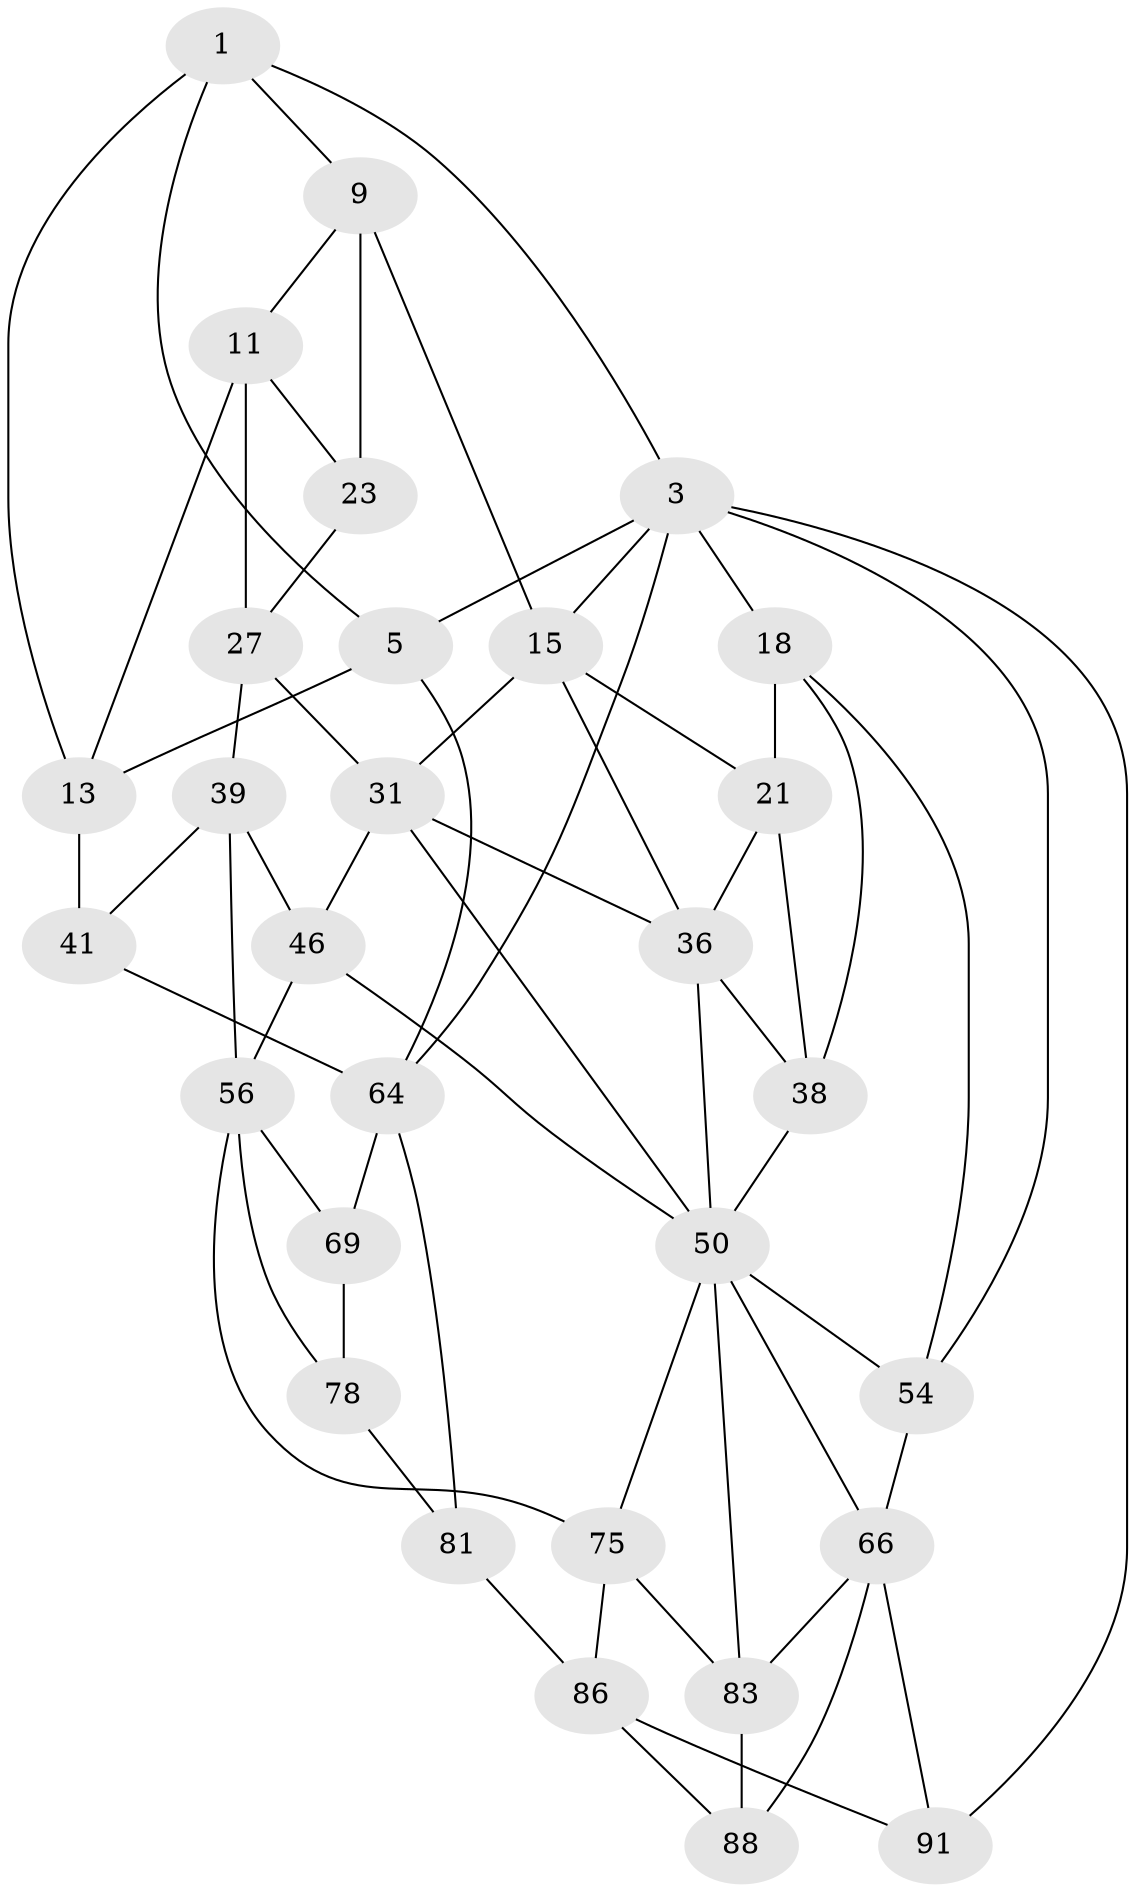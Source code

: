 // original degree distribution, {3: 0.021739130434782608, 4: 0.22826086956521738, 6: 0.20652173913043478, 5: 0.5434782608695652}
// Generated by graph-tools (version 1.1) at 2025/21/03/04/25 18:21:09]
// undirected, 30 vertices, 63 edges
graph export_dot {
graph [start="1"]
  node [color=gray90,style=filled];
  1 [pos="+0.2854692550380018+0",super="+2+7"];
  3 [pos="+0.7993834583203142+0",super="+14+4"];
  5 [pos="+0+0",super="+17+6"];
  9 [pos="+0.4493652730073797+0.043508584700675694",super="+10+16"];
  11 [pos="+0.3765197938633409+0.18823568520123096",super="+12+25"];
  13 [pos="+0.19690104529099303+0.210955401657476",super="+29"];
  15 [pos="+0.6505362467365114+0.22221681766531162",super="+22"];
  18 [pos="+1+0.07822446830989294",super="+37+19"];
  21 [pos="+0.7624391225737952+0.25173132728316",super="+26"];
  23 [pos="+0.5630059718032417+0.25313337835966787",super="+24"];
  27 [pos="+0.34497778520726535+0.3459951029183776",super="+28+34"];
  31 [pos="+0.6826456156732117+0.3683451256134784",super="+32"];
  36 [pos="+0.8085709229561066+0.3519111588401452",super="+44"];
  38 [pos="+0.9770666712613101+0.41529493804426637",super="+43"];
  39 [pos="+0.25135416779476305+0.34114380592672217",super="+40+48"];
  41 [pos="+0+0.5254164577541229",super="+42"];
  46 [pos="+0.3730706812709666+0.5550017998163602",super="+47+60"];
  50 [pos="+0.7844499126906299+0.5864644543473578",super="+52+51"];
  54 [pos="+1+0.8228886067571309",super="+55+63"];
  56 [pos="+0.23222368107954924+0.5899673685851433",super="+61+57"];
  64 [pos="+0+0.7849144712109086",super="+65+71"];
  66 [pos="+0.7677507535945903+0.6713362334535355",super="+67+73"];
  69 [pos="+0.19028893750174128+0.7184435447828293",super="+70"];
  75 [pos="+0.331100958453669+0.8510465089781557",super="+76"];
  78 [pos="+0.19946824410691305+0.8715864610729339",super="+79+80"];
  81 [pos="+0.12932906185717405+0.9264694160062157",super="+87"];
  83 [pos="+0.5395957061656138+0.8063759514252747",super="+84"];
  86 [pos="+0.28350662945768834+1",super="+89"];
  88 [pos="+0.4651981041890372+0.9733243358500341"];
  91 [pos="+0.6741001765427798+1"];
  1 -- 3;
  1 -- 9;
  1 -- 13;
  1 -- 5;
  3 -- 15;
  3 -- 18 [weight=2];
  3 -- 5;
  3 -- 91;
  3 -- 64;
  3 -- 54;
  5 -- 13;
  5 -- 64;
  9 -- 11;
  9 -- 23 [weight=2];
  9 -- 15;
  11 -- 13;
  11 -- 27 [weight=2];
  11 -- 23;
  13 -- 41;
  15 -- 31;
  15 -- 36;
  15 -- 21;
  18 -- 38;
  18 -- 54;
  18 -- 21 [weight=2];
  21 -- 36;
  21 -- 38;
  23 -- 27;
  27 -- 39;
  27 -- 31;
  31 -- 46;
  31 -- 36;
  31 -- 50;
  36 -- 50;
  36 -- 38;
  38 -- 50;
  39 -- 41 [weight=2];
  39 -- 56;
  39 -- 46;
  41 -- 64;
  46 -- 56 [weight=2];
  46 -- 50;
  50 -- 54;
  50 -- 66;
  50 -- 83;
  50 -- 75;
  54 -- 66 [weight=2];
  56 -- 69 [weight=2];
  56 -- 78;
  56 -- 75;
  64 -- 81 [weight=2];
  64 -- 69;
  66 -- 83;
  66 -- 88;
  66 -- 91;
  69 -- 78;
  75 -- 83;
  75 -- 86;
  78 -- 81;
  81 -- 86;
  83 -- 88;
  86 -- 88;
  86 -- 91;
}
